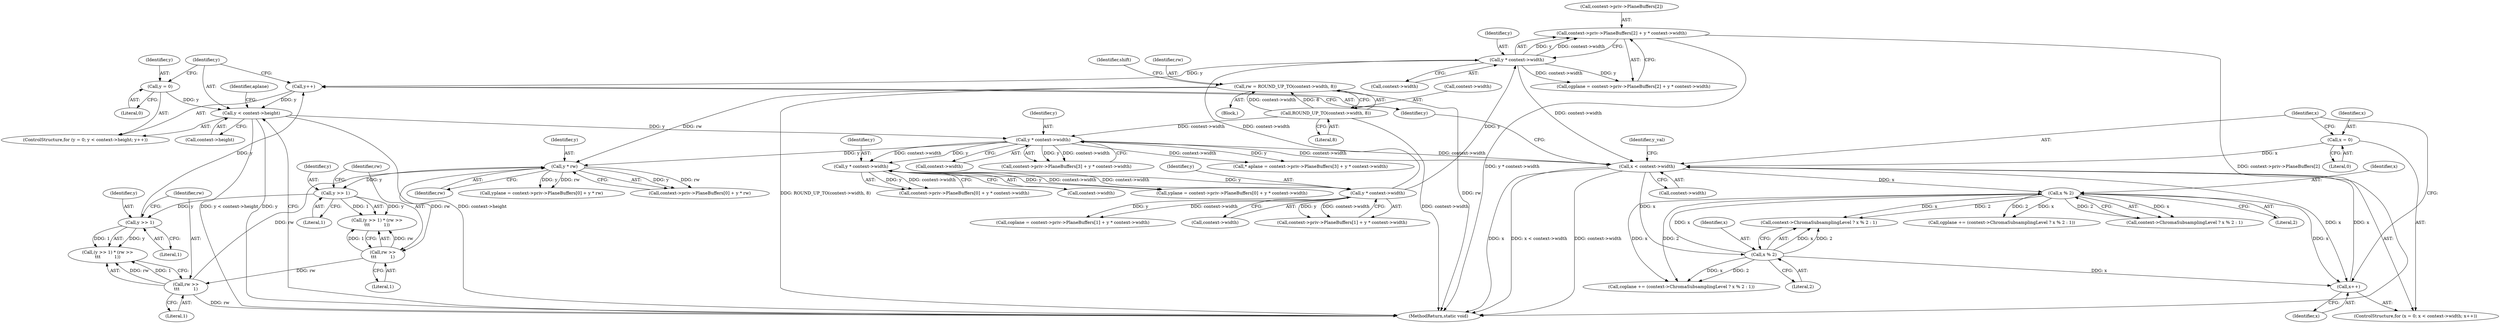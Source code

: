 digraph "1_FreeRDP_d1112c279bd1a327e8e4d0b5f371458bf2579659@array" {
"1000252" [label="(Call,context->priv->PlaneBuffers[2] + y * context->width)"];
"1000260" [label="(Call,y * context->width)"];
"1000245" [label="(Call,y * context->width)"];
"1000230" [label="(Call,y * context->width)"];
"1000161" [label="(Call,y * context->width)"];
"1000139" [label="(Call,y < context->height)"];
"1000144" [label="(Call,y++)"];
"1000212" [label="(Call,y >> 1)"];
"1000195" [label="(Call,y >> 1)"];
"1000181" [label="(Call,y * rw)"];
"1000215" [label="(Call,rw >>\n\t\t\t          1)"];
"1000198" [label="(Call,rw >>\n\t\t\t          1)"];
"1000114" [label="(Call,rw = ROUND_UP_TO(context->width, 8))"];
"1000116" [label="(Call,ROUND_UP_TO(context->width, 8))"];
"1000136" [label="(Call,y = 0)"];
"1000269" [label="(Call,x < context->width)"];
"1000274" [label="(Call,x++)"];
"1000376" [label="(Call,x % 2)"];
"1000366" [label="(Call,x % 2)"];
"1000266" [label="(Call,x = 0)"];
"1000270" [label="(Identifier,x)"];
"1000114" [label="(Call,rw = ROUND_UP_TO(context->width, 8))"];
"1000232" [label="(Call,context->width)"];
"1000137" [label="(Identifier,y)"];
"1000271" [label="(Call,context->width)"];
"1000266" [label="(Call,x = 0)"];
"1000362" [label="(Call,context->ChromaSubsamplingLevel ? x % 2 : 1)"];
"1000136" [label="(Call,y = 0)"];
"1000151" [label="(Call,* aplane = context->priv->PlaneBuffers[3] + y * context->width)"];
"1000213" [label="(Identifier,y)"];
"1000217" [label="(Literal,1)"];
"1000214" [label="(Literal,1)"];
"1000279" [label="(Identifier,y_val)"];
"1000366" [label="(Call,x % 2)"];
"1000123" [label="(Identifier,shift)"];
"1000268" [label="(Literal,0)"];
"1000260" [label="(Call,y * context->width)"];
"1000274" [label="(Call,x++)"];
"1000117" [label="(Call,context->width)"];
"1000367" [label="(Identifier,x)"];
"1000216" [label="(Identifier,rw)"];
"1000145" [label="(Identifier,y)"];
"1000245" [label="(Call,y * context->width)"];
"1000252" [label="(Call,context->priv->PlaneBuffers[2] + y * context->width)"];
"1000116" [label="(Call,ROUND_UP_TO(context->width, 8))"];
"1000262" [label="(Call,context->width)"];
"1000161" [label="(Call,y * context->width)"];
"1000246" [label="(Identifier,y)"];
"1000230" [label="(Call,y * context->width)"];
"1000368" [label="(Literal,2)"];
"1000215" [label="(Call,rw >>\n\t\t\t          1)"];
"1000275" [label="(Identifier,x)"];
"1000199" [label="(Identifier,rw)"];
"1000120" [label="(Literal,8)"];
"1000144" [label="(Call,y++)"];
"1000181" [label="(Call,y * rw)"];
"1000196" [label="(Identifier,y)"];
"1000115" [label="(Identifier,rw)"];
"1000261" [label="(Identifier,y)"];
"1000212" [label="(Call,y >> 1)"];
"1000376" [label="(Call,x % 2)"];
"1000235" [label="(Call,coplane = context->priv->PlaneBuffers[1] + y * context->width)"];
"1000247" [label="(Call,context->width)"];
"1000220" [label="(Call,yplane = context->priv->PlaneBuffers[0] + y * context->width)"];
"1000195" [label="(Call,y >> 1)"];
"1000198" [label="(Call,rw >>\n\t\t\t          1)"];
"1000200" [label="(Literal,1)"];
"1000231" [label="(Identifier,y)"];
"1000163" [label="(Call,context->width)"];
"1000152" [label="(Identifier,aplane)"];
"1000237" [label="(Call,context->priv->PlaneBuffers[1] + y * context->width)"];
"1000110" [label="(Block,)"];
"1000382" [label="(MethodReturn,static void)"];
"1000194" [label="(Call,(y >> 1) * (rw >>\n\t\t\t          1))"];
"1000377" [label="(Identifier,x)"];
"1000173" [label="(Call,context->priv->PlaneBuffers[0] + y * rw)"];
"1000372" [label="(Call,context->ChromaSubsamplingLevel ? x % 2 : 1)"];
"1000140" [label="(Identifier,y)"];
"1000253" [label="(Call,context->priv->PlaneBuffers[2])"];
"1000141" [label="(Call,context->height)"];
"1000197" [label="(Literal,1)"];
"1000222" [label="(Call,context->priv->PlaneBuffers[0] + y * context->width)"];
"1000135" [label="(ControlStructure,for (y = 0; y < context->height; y++))"];
"1000139" [label="(Call,y < context->height)"];
"1000153" [label="(Call,context->priv->PlaneBuffers[3] + y * context->width)"];
"1000182" [label="(Identifier,y)"];
"1000171" [label="(Call,yplane = context->priv->PlaneBuffers[0] + y * rw)"];
"1000378" [label="(Literal,2)"];
"1000370" [label="(Call,cgplane += (context->ChromaSubsamplingLevel ? x % 2 : 1))"];
"1000250" [label="(Call,cgplane = context->priv->PlaneBuffers[2] + y * context->width)"];
"1000183" [label="(Identifier,rw)"];
"1000162" [label="(Identifier,y)"];
"1000269" [label="(Call,x < context->width)"];
"1000138" [label="(Literal,0)"];
"1000267" [label="(Identifier,x)"];
"1000265" [label="(ControlStructure,for (x = 0; x < context->width; x++))"];
"1000360" [label="(Call,coplane += (context->ChromaSubsamplingLevel ? x % 2 : 1))"];
"1000211" [label="(Call,(y >> 1) * (rw >>\n\t\t\t          1))"];
"1000252" -> "1000250"  [label="AST: "];
"1000252" -> "1000260"  [label="CFG: "];
"1000253" -> "1000252"  [label="AST: "];
"1000260" -> "1000252"  [label="AST: "];
"1000250" -> "1000252"  [label="CFG: "];
"1000252" -> "1000382"  [label="DDG: y * context->width"];
"1000252" -> "1000382"  [label="DDG: context->priv->PlaneBuffers[2]"];
"1000260" -> "1000252"  [label="DDG: y"];
"1000260" -> "1000252"  [label="DDG: context->width"];
"1000260" -> "1000262"  [label="CFG: "];
"1000261" -> "1000260"  [label="AST: "];
"1000262" -> "1000260"  [label="AST: "];
"1000260" -> "1000144"  [label="DDG: y"];
"1000260" -> "1000250"  [label="DDG: y"];
"1000260" -> "1000250"  [label="DDG: context->width"];
"1000245" -> "1000260"  [label="DDG: y"];
"1000245" -> "1000260"  [label="DDG: context->width"];
"1000260" -> "1000269"  [label="DDG: context->width"];
"1000245" -> "1000237"  [label="AST: "];
"1000245" -> "1000247"  [label="CFG: "];
"1000246" -> "1000245"  [label="AST: "];
"1000247" -> "1000245"  [label="AST: "];
"1000237" -> "1000245"  [label="CFG: "];
"1000245" -> "1000235"  [label="DDG: y"];
"1000245" -> "1000235"  [label="DDG: context->width"];
"1000245" -> "1000237"  [label="DDG: y"];
"1000245" -> "1000237"  [label="DDG: context->width"];
"1000230" -> "1000245"  [label="DDG: y"];
"1000230" -> "1000245"  [label="DDG: context->width"];
"1000230" -> "1000222"  [label="AST: "];
"1000230" -> "1000232"  [label="CFG: "];
"1000231" -> "1000230"  [label="AST: "];
"1000232" -> "1000230"  [label="AST: "];
"1000222" -> "1000230"  [label="CFG: "];
"1000230" -> "1000220"  [label="DDG: y"];
"1000230" -> "1000220"  [label="DDG: context->width"];
"1000230" -> "1000222"  [label="DDG: y"];
"1000230" -> "1000222"  [label="DDG: context->width"];
"1000161" -> "1000230"  [label="DDG: y"];
"1000161" -> "1000230"  [label="DDG: context->width"];
"1000161" -> "1000153"  [label="AST: "];
"1000161" -> "1000163"  [label="CFG: "];
"1000162" -> "1000161"  [label="AST: "];
"1000163" -> "1000161"  [label="AST: "];
"1000153" -> "1000161"  [label="CFG: "];
"1000161" -> "1000151"  [label="DDG: y"];
"1000161" -> "1000151"  [label="DDG: context->width"];
"1000161" -> "1000153"  [label="DDG: y"];
"1000161" -> "1000153"  [label="DDG: context->width"];
"1000139" -> "1000161"  [label="DDG: y"];
"1000116" -> "1000161"  [label="DDG: context->width"];
"1000269" -> "1000161"  [label="DDG: context->width"];
"1000161" -> "1000181"  [label="DDG: y"];
"1000161" -> "1000269"  [label="DDG: context->width"];
"1000139" -> "1000135"  [label="AST: "];
"1000139" -> "1000141"  [label="CFG: "];
"1000140" -> "1000139"  [label="AST: "];
"1000141" -> "1000139"  [label="AST: "];
"1000152" -> "1000139"  [label="CFG: "];
"1000382" -> "1000139"  [label="CFG: "];
"1000139" -> "1000382"  [label="DDG: context->height"];
"1000139" -> "1000382"  [label="DDG: y < context->height"];
"1000139" -> "1000382"  [label="DDG: y"];
"1000144" -> "1000139"  [label="DDG: y"];
"1000136" -> "1000139"  [label="DDG: y"];
"1000144" -> "1000135"  [label="AST: "];
"1000144" -> "1000145"  [label="CFG: "];
"1000145" -> "1000144"  [label="AST: "];
"1000140" -> "1000144"  [label="CFG: "];
"1000212" -> "1000144"  [label="DDG: y"];
"1000212" -> "1000211"  [label="AST: "];
"1000212" -> "1000214"  [label="CFG: "];
"1000213" -> "1000212"  [label="AST: "];
"1000214" -> "1000212"  [label="AST: "];
"1000216" -> "1000212"  [label="CFG: "];
"1000212" -> "1000211"  [label="DDG: y"];
"1000212" -> "1000211"  [label="DDG: 1"];
"1000195" -> "1000212"  [label="DDG: y"];
"1000195" -> "1000194"  [label="AST: "];
"1000195" -> "1000197"  [label="CFG: "];
"1000196" -> "1000195"  [label="AST: "];
"1000197" -> "1000195"  [label="AST: "];
"1000199" -> "1000195"  [label="CFG: "];
"1000195" -> "1000194"  [label="DDG: y"];
"1000195" -> "1000194"  [label="DDG: 1"];
"1000181" -> "1000195"  [label="DDG: y"];
"1000181" -> "1000173"  [label="AST: "];
"1000181" -> "1000183"  [label="CFG: "];
"1000182" -> "1000181"  [label="AST: "];
"1000183" -> "1000181"  [label="AST: "];
"1000173" -> "1000181"  [label="CFG: "];
"1000181" -> "1000171"  [label="DDG: y"];
"1000181" -> "1000171"  [label="DDG: rw"];
"1000181" -> "1000173"  [label="DDG: y"];
"1000181" -> "1000173"  [label="DDG: rw"];
"1000215" -> "1000181"  [label="DDG: rw"];
"1000114" -> "1000181"  [label="DDG: rw"];
"1000181" -> "1000198"  [label="DDG: rw"];
"1000215" -> "1000211"  [label="AST: "];
"1000215" -> "1000217"  [label="CFG: "];
"1000216" -> "1000215"  [label="AST: "];
"1000217" -> "1000215"  [label="AST: "];
"1000211" -> "1000215"  [label="CFG: "];
"1000215" -> "1000382"  [label="DDG: rw"];
"1000215" -> "1000211"  [label="DDG: rw"];
"1000215" -> "1000211"  [label="DDG: 1"];
"1000198" -> "1000215"  [label="DDG: rw"];
"1000198" -> "1000194"  [label="AST: "];
"1000198" -> "1000200"  [label="CFG: "];
"1000199" -> "1000198"  [label="AST: "];
"1000200" -> "1000198"  [label="AST: "];
"1000194" -> "1000198"  [label="CFG: "];
"1000198" -> "1000194"  [label="DDG: rw"];
"1000198" -> "1000194"  [label="DDG: 1"];
"1000114" -> "1000110"  [label="AST: "];
"1000114" -> "1000116"  [label="CFG: "];
"1000115" -> "1000114"  [label="AST: "];
"1000116" -> "1000114"  [label="AST: "];
"1000123" -> "1000114"  [label="CFG: "];
"1000114" -> "1000382"  [label="DDG: rw"];
"1000114" -> "1000382"  [label="DDG: ROUND_UP_TO(context->width, 8)"];
"1000116" -> "1000114"  [label="DDG: context->width"];
"1000116" -> "1000114"  [label="DDG: 8"];
"1000116" -> "1000120"  [label="CFG: "];
"1000117" -> "1000116"  [label="AST: "];
"1000120" -> "1000116"  [label="AST: "];
"1000116" -> "1000382"  [label="DDG: context->width"];
"1000136" -> "1000135"  [label="AST: "];
"1000136" -> "1000138"  [label="CFG: "];
"1000137" -> "1000136"  [label="AST: "];
"1000138" -> "1000136"  [label="AST: "];
"1000140" -> "1000136"  [label="CFG: "];
"1000269" -> "1000265"  [label="AST: "];
"1000269" -> "1000271"  [label="CFG: "];
"1000270" -> "1000269"  [label="AST: "];
"1000271" -> "1000269"  [label="AST: "];
"1000279" -> "1000269"  [label="CFG: "];
"1000145" -> "1000269"  [label="CFG: "];
"1000269" -> "1000382"  [label="DDG: x < context->width"];
"1000269" -> "1000382"  [label="DDG: x"];
"1000269" -> "1000382"  [label="DDG: context->width"];
"1000274" -> "1000269"  [label="DDG: x"];
"1000266" -> "1000269"  [label="DDG: x"];
"1000269" -> "1000274"  [label="DDG: x"];
"1000269" -> "1000366"  [label="DDG: x"];
"1000269" -> "1000376"  [label="DDG: x"];
"1000274" -> "1000265"  [label="AST: "];
"1000274" -> "1000275"  [label="CFG: "];
"1000275" -> "1000274"  [label="AST: "];
"1000270" -> "1000274"  [label="CFG: "];
"1000376" -> "1000274"  [label="DDG: x"];
"1000366" -> "1000274"  [label="DDG: x"];
"1000376" -> "1000372"  [label="AST: "];
"1000376" -> "1000378"  [label="CFG: "];
"1000377" -> "1000376"  [label="AST: "];
"1000378" -> "1000376"  [label="AST: "];
"1000372" -> "1000376"  [label="CFG: "];
"1000376" -> "1000360"  [label="DDG: x"];
"1000376" -> "1000360"  [label="DDG: 2"];
"1000376" -> "1000362"  [label="DDG: x"];
"1000376" -> "1000362"  [label="DDG: 2"];
"1000376" -> "1000370"  [label="DDG: x"];
"1000376" -> "1000370"  [label="DDG: 2"];
"1000376" -> "1000372"  [label="DDG: x"];
"1000376" -> "1000372"  [label="DDG: 2"];
"1000366" -> "1000376"  [label="DDG: x"];
"1000366" -> "1000362"  [label="AST: "];
"1000366" -> "1000368"  [label="CFG: "];
"1000367" -> "1000366"  [label="AST: "];
"1000368" -> "1000366"  [label="AST: "];
"1000362" -> "1000366"  [label="CFG: "];
"1000366" -> "1000360"  [label="DDG: x"];
"1000366" -> "1000360"  [label="DDG: 2"];
"1000366" -> "1000362"  [label="DDG: x"];
"1000366" -> "1000362"  [label="DDG: 2"];
"1000266" -> "1000265"  [label="AST: "];
"1000266" -> "1000268"  [label="CFG: "];
"1000267" -> "1000266"  [label="AST: "];
"1000268" -> "1000266"  [label="AST: "];
"1000270" -> "1000266"  [label="CFG: "];
}
